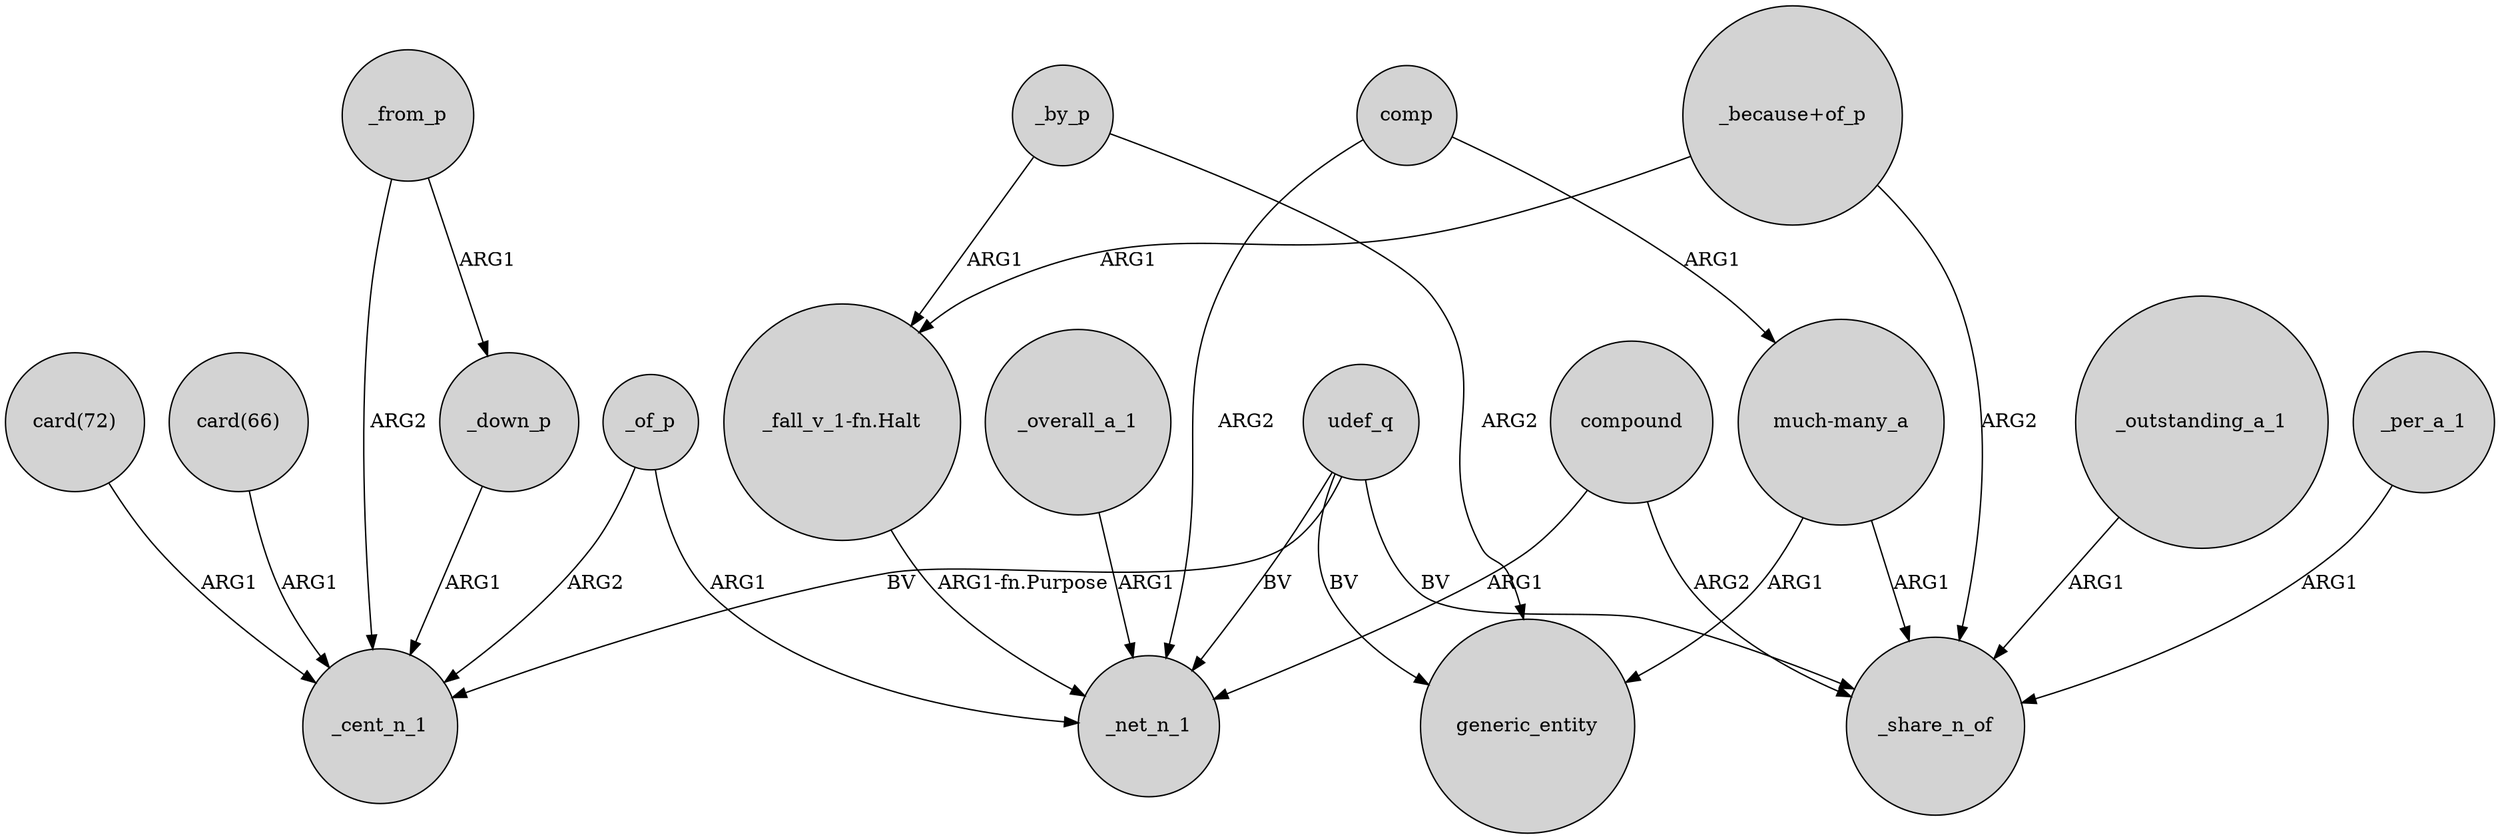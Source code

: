 digraph {
	node [shape=circle style=filled]
	_overall_a_1 -> _net_n_1 [label=ARG1]
	_from_p -> _cent_n_1 [label=ARG2]
	"_because+of_p" -> _share_n_of [label=ARG2]
	"much-many_a" -> _share_n_of [label=ARG1]
	udef_q -> _cent_n_1 [label=BV]
	udef_q -> generic_entity [label=BV]
	_by_p -> "_fall_v_1-fn.Halt" [label=ARG1]
	_outstanding_a_1 -> _share_n_of [label=ARG1]
	_of_p -> _cent_n_1 [label=ARG2]
	_from_p -> _down_p [label=ARG1]
	"_because+of_p" -> "_fall_v_1-fn.Halt" [label=ARG1]
	comp -> "much-many_a" [label=ARG1]
	"card(72)" -> _cent_n_1 [label=ARG1]
	"_fall_v_1-fn.Halt" -> _net_n_1 [label="ARG1-fn.Purpose"]
	"much-many_a" -> generic_entity [label=ARG1]
	_by_p -> generic_entity [label=ARG2]
	udef_q -> _share_n_of [label=BV]
	udef_q -> _net_n_1 [label=BV]
	compound -> _net_n_1 [label=ARG1]
	_of_p -> _net_n_1 [label=ARG1]
	comp -> _net_n_1 [label=ARG2]
	compound -> _share_n_of [label=ARG2]
	_down_p -> _cent_n_1 [label=ARG1]
	"card(66)" -> _cent_n_1 [label=ARG1]
	_per_a_1 -> _share_n_of [label=ARG1]
}
